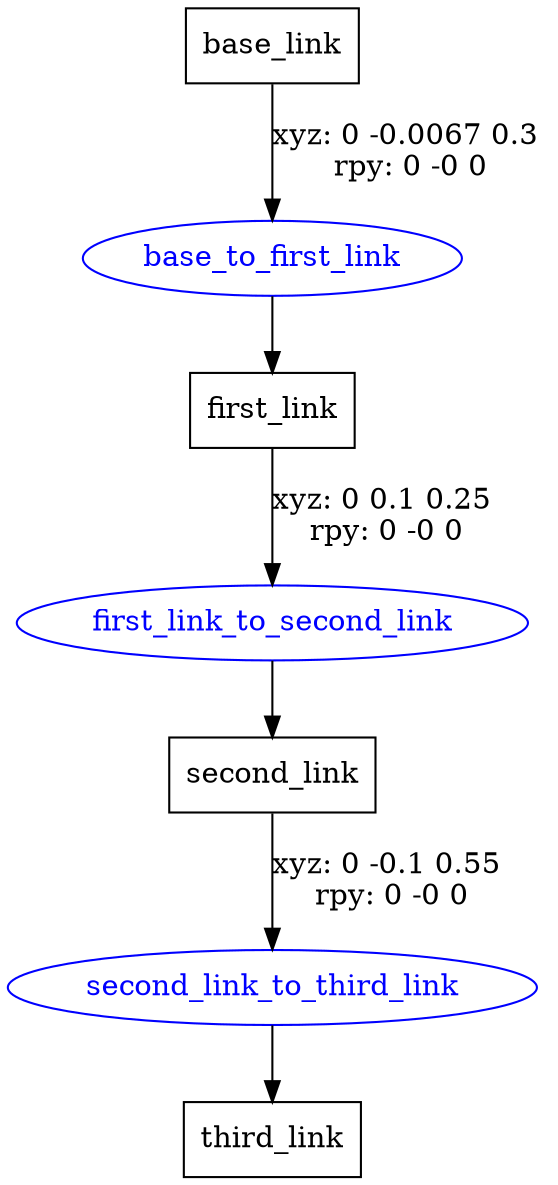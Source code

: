 digraph G {
node [shape=box];
"base_link" [label="base_link"];
"first_link" [label="first_link"];
"second_link" [label="second_link"];
"third_link" [label="third_link"];
node [shape=ellipse, color=blue, fontcolor=blue];
"base_link" -> "base_to_first_link" [label="xyz: 0 -0.0067 0.3 \nrpy: 0 -0 0"]
"base_to_first_link" -> "first_link"
"first_link" -> "first_link_to_second_link" [label="xyz: 0 0.1 0.25 \nrpy: 0 -0 0"]
"first_link_to_second_link" -> "second_link"
"second_link" -> "second_link_to_third_link" [label="xyz: 0 -0.1 0.55 \nrpy: 0 -0 0"]
"second_link_to_third_link" -> "third_link"
}

